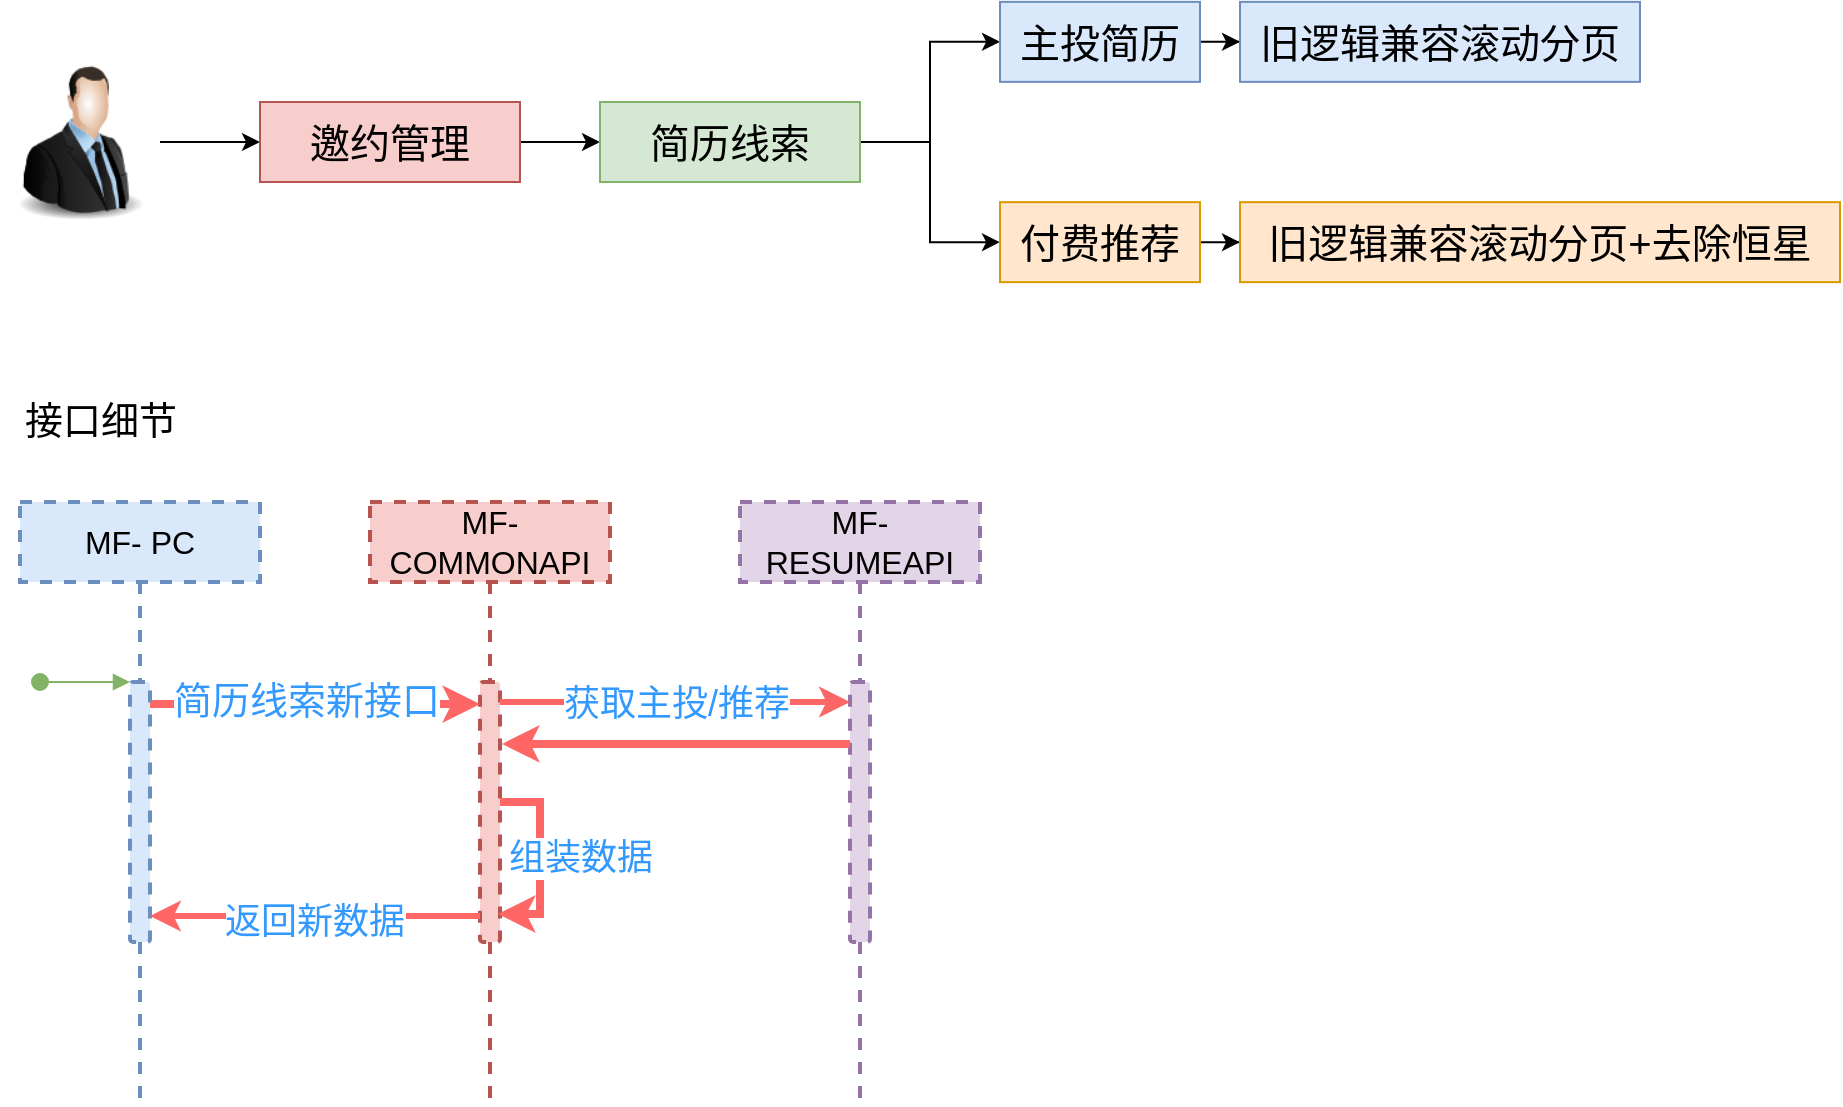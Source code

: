 <mxfile version="22.0.4" type="github">
  <diagram name="第 1 页" id="OrRKJHkGYLy3WlFda9Tv">
    <mxGraphModel dx="2234" dy="1190" grid="1" gridSize="10" guides="1" tooltips="1" connect="1" arrows="1" fold="1" page="0" pageScale="1" pageWidth="827" pageHeight="1169" math="0" shadow="0">
      <root>
        <mxCell id="0" />
        <mxCell id="1" parent="0" />
        <mxCell id="bLLDddUYPioC8cufe7mP-19" style="edgeStyle=orthogonalEdgeStyle;rounded=0;orthogonalLoop=1;jettySize=auto;html=1;entryX=0;entryY=0.5;entryDx=0;entryDy=0;fontSize=19;" edge="1" parent="1" source="bLLDddUYPioC8cufe7mP-20" target="bLLDddUYPioC8cufe7mP-22">
          <mxGeometry relative="1" as="geometry" />
        </mxCell>
        <mxCell id="bLLDddUYPioC8cufe7mP-20" value="" style="image;html=1;image=img/lib/clip_art/people/Suit_Man_128x128.png;fontSize=20;" vertex="1" parent="1">
          <mxGeometry x="-720" y="20" width="80" height="80" as="geometry" />
        </mxCell>
        <mxCell id="bLLDddUYPioC8cufe7mP-21" style="edgeStyle=orthogonalEdgeStyle;rounded=0;orthogonalLoop=1;jettySize=auto;html=1;entryX=0;entryY=0.5;entryDx=0;entryDy=0;fontSize=19;" edge="1" parent="1" source="bLLDddUYPioC8cufe7mP-22" target="bLLDddUYPioC8cufe7mP-26">
          <mxGeometry relative="1" as="geometry" />
        </mxCell>
        <mxCell id="bLLDddUYPioC8cufe7mP-22" value="邀约管理" style="rounded=0;whiteSpace=wrap;html=1;fontSize=20;fillColor=#f8cecc;strokeColor=#b85450;" vertex="1" parent="1">
          <mxGeometry x="-590" y="40" width="130" height="40" as="geometry" />
        </mxCell>
        <mxCell id="bLLDddUYPioC8cufe7mP-23" style="edgeStyle=orthogonalEdgeStyle;rounded=0;orthogonalLoop=1;jettySize=auto;html=1;entryX=0;entryY=0.5;entryDx=0;entryDy=0;fontSize=19;" edge="1" parent="1" source="bLLDddUYPioC8cufe7mP-26" target="bLLDddUYPioC8cufe7mP-28">
          <mxGeometry relative="1" as="geometry" />
        </mxCell>
        <mxCell id="bLLDddUYPioC8cufe7mP-25" style="edgeStyle=orthogonalEdgeStyle;rounded=0;orthogonalLoop=1;jettySize=auto;html=1;entryX=0;entryY=0.5;entryDx=0;entryDy=0;" edge="1" parent="1" source="bLLDddUYPioC8cufe7mP-26" target="bLLDddUYPioC8cufe7mP-32">
          <mxGeometry relative="1" as="geometry" />
        </mxCell>
        <mxCell id="bLLDddUYPioC8cufe7mP-26" value="简历线索" style="rounded=0;whiteSpace=wrap;html=1;fontSize=20;fillColor=#d5e8d4;strokeColor=#82b366;" vertex="1" parent="1">
          <mxGeometry x="-420" y="40" width="130" height="40" as="geometry" />
        </mxCell>
        <mxCell id="bLLDddUYPioC8cufe7mP-27" style="edgeStyle=orthogonalEdgeStyle;rounded=0;orthogonalLoop=1;jettySize=auto;html=1;entryX=0;entryY=0.5;entryDx=0;entryDy=0;" edge="1" parent="1" source="bLLDddUYPioC8cufe7mP-28" target="bLLDddUYPioC8cufe7mP-33">
          <mxGeometry relative="1" as="geometry" />
        </mxCell>
        <mxCell id="bLLDddUYPioC8cufe7mP-28" value="主投简历" style="rounded=0;whiteSpace=wrap;html=1;fontSize=20;fillColor=#dae8fc;strokeColor=#6c8ebf;" vertex="1" parent="1">
          <mxGeometry x="-220" y="-10.07" width="100" height="40" as="geometry" />
        </mxCell>
        <mxCell id="bLLDddUYPioC8cufe7mP-29" style="edgeStyle=orthogonalEdgeStyle;rounded=0;orthogonalLoop=1;jettySize=auto;html=1;entryX=0;entryY=0.5;entryDx=0;entryDy=0;" edge="1" parent="1" target="bLLDddUYPioC8cufe7mP-34">
          <mxGeometry relative="1" as="geometry">
            <mxPoint x="-100" y="60" as="sourcePoint" />
          </mxGeometry>
        </mxCell>
        <mxCell id="bLLDddUYPioC8cufe7mP-31" style="edgeStyle=orthogonalEdgeStyle;rounded=0;orthogonalLoop=1;jettySize=auto;html=1;" edge="1" parent="1" source="bLLDddUYPioC8cufe7mP-32" target="bLLDddUYPioC8cufe7mP-35">
          <mxGeometry relative="1" as="geometry" />
        </mxCell>
        <mxCell id="bLLDddUYPioC8cufe7mP-32" value="付费推荐" style="rounded=0;whiteSpace=wrap;html=1;fontSize=20;fillColor=#ffe6cc;strokeColor=#d79b00;" vertex="1" parent="1">
          <mxGeometry x="-220" y="90.08" width="100" height="40" as="geometry" />
        </mxCell>
        <mxCell id="bLLDddUYPioC8cufe7mP-33" value="旧逻辑兼容滚动分页" style="rounded=0;whiteSpace=wrap;html=1;fontSize=20;fillColor=#dae8fc;strokeColor=#6c8ebf;" vertex="1" parent="1">
          <mxGeometry x="-100" y="-10.07" width="200" height="40" as="geometry" />
        </mxCell>
        <mxCell id="bLLDddUYPioC8cufe7mP-35" value="旧逻辑兼容滚动分页+去除恒星" style="rounded=0;whiteSpace=wrap;html=1;fontSize=20;fillColor=#ffe6cc;strokeColor=#d79b00;" vertex="1" parent="1">
          <mxGeometry x="-100" y="90.08" width="300" height="40" as="geometry" />
        </mxCell>
        <mxCell id="bLLDddUYPioC8cufe7mP-36" value="MF- PC" style="shape=umlLifeline;perimeter=lifelinePerimeter;whiteSpace=wrap;html=1;container=0;collapsible=0;recursiveResize=0;outlineConnect=0;rounded=0;fontFamily=Helvetica;fontSize=16;strokeColor=#6c8ebf;fillColor=#DAE8FC;labelBackgroundColor=none;labelBorderColor=none;dashed=1;strokeWidth=2;" vertex="1" parent="1">
          <mxGeometry x="-710" y="240" width="120" height="300" as="geometry" />
        </mxCell>
        <mxCell id="bLLDddUYPioC8cufe7mP-37" value="MF-COMMONAPI" style="shape=umlLifeline;perimeter=lifelinePerimeter;whiteSpace=wrap;html=1;container=1;collapsible=0;recursiveResize=0;outlineConnect=0;rounded=0;fontFamily=Helvetica;fontSize=16;strokeColor=#b85450;fillColor=#f8cecc;labelBackgroundColor=none;labelBorderColor=none;dashed=1;strokeWidth=2;" vertex="1" parent="1">
          <mxGeometry x="-535" y="240" width="120" height="300" as="geometry" />
        </mxCell>
        <mxCell id="bLLDddUYPioC8cufe7mP-38" value="" style="html=1;points=[];perimeter=orthogonalPerimeter;rounded=1;fontFamily=Helvetica;fontSize=19;strokeColor=#b85450;fillColor=#f8cecc;labelBackgroundColor=none;labelBorderColor=none;dashed=1;strokeWidth=2;" vertex="1" parent="bLLDddUYPioC8cufe7mP-37">
          <mxGeometry x="55" y="90" width="10" height="130" as="geometry" />
        </mxCell>
        <mxCell id="bLLDddUYPioC8cufe7mP-58" style="edgeStyle=orthogonalEdgeStyle;rounded=0;orthogonalLoop=1;jettySize=auto;html=1;entryX=0.9;entryY=0.892;entryDx=0;entryDy=0;entryPerimeter=0;strokeColor=#FF6666;strokeWidth=4;" edge="1" parent="bLLDddUYPioC8cufe7mP-37" source="bLLDddUYPioC8cufe7mP-38" target="bLLDddUYPioC8cufe7mP-38">
          <mxGeometry relative="1" as="geometry">
            <Array as="points">
              <mxPoint x="85" y="150" />
              <mxPoint x="85" y="206" />
            </Array>
          </mxGeometry>
        </mxCell>
        <mxCell id="bLLDddUYPioC8cufe7mP-59" value="组装数据" style="edgeLabel;html=1;align=center;verticalAlign=middle;resizable=0;points=[];fontColor=#3399FF;fontSize=18;" vertex="1" connectable="0" parent="bLLDddUYPioC8cufe7mP-58">
          <mxGeometry x="-0.01" relative="1" as="geometry">
            <mxPoint x="20" as="offset" />
          </mxGeometry>
        </mxCell>
        <mxCell id="bLLDddUYPioC8cufe7mP-39" style="edgeStyle=orthogonalEdgeStyle;rounded=0;orthogonalLoop=1;jettySize=auto;html=1;entryX=0;entryY=0.085;entryDx=0;entryDy=0;entryPerimeter=0;fontSize=24;fillColor=#f8cecc;strokeColor=#FF6666;fontColor=#FFB366;strokeWidth=4;" edge="1" parent="1" source="bLLDddUYPioC8cufe7mP-43" target="bLLDddUYPioC8cufe7mP-38">
          <mxGeometry relative="1" as="geometry">
            <Array as="points">
              <mxPoint x="-600" y="341" />
              <mxPoint x="-600" y="341" />
            </Array>
          </mxGeometry>
        </mxCell>
        <mxCell id="bLLDddUYPioC8cufe7mP-40" value="简历线索新接口" style="edgeLabel;html=1;align=center;verticalAlign=middle;resizable=0;points=[];fontSize=19;fontColor=#3399FF;" vertex="1" connectable="0" parent="bLLDddUYPioC8cufe7mP-39">
          <mxGeometry x="-0.053" y="1" relative="1" as="geometry">
            <mxPoint as="offset" />
          </mxGeometry>
        </mxCell>
        <mxCell id="bLLDddUYPioC8cufe7mP-43" value="" style="html=1;points=[];perimeter=orthogonalPerimeter;rounded=1;fontFamily=Helvetica;fontSize=19;strokeColor=#6c8ebf;fillColor=#dae8fc;labelBackgroundColor=#D5E8D4;labelBorderColor=none;dashed=1;strokeWidth=2;" vertex="1" parent="1">
          <mxGeometry x="-655" y="330" width="10" height="130" as="geometry" />
        </mxCell>
        <mxCell id="bLLDddUYPioC8cufe7mP-44" value="" style="html=1;verticalAlign=bottom;startArrow=oval;endArrow=block;startSize=8;rounded=0;fontFamily=Helvetica;fontSize=19;fontColor=default;fillColor=#d5e8d4;strokeColor=#82b366;" edge="1" parent="1" target="bLLDddUYPioC8cufe7mP-43">
          <mxGeometry x="-0.111" y="10" relative="1" as="geometry">
            <mxPoint x="-700" y="330" as="sourcePoint" />
            <mxPoint as="offset" />
          </mxGeometry>
        </mxCell>
        <mxCell id="bLLDddUYPioC8cufe7mP-45" value="接口细节" style="text;html=1;align=center;verticalAlign=middle;resizable=0;points=[];autosize=1;strokeColor=none;fillColor=none;fontSize=19;" vertex="1" parent="1">
          <mxGeometry x="-720" y="180" width="100" height="40" as="geometry" />
        </mxCell>
        <mxCell id="bLLDddUYPioC8cufe7mP-47" value="MF-RESUMEAPI" style="shape=umlLifeline;perimeter=lifelinePerimeter;whiteSpace=wrap;html=1;container=1;collapsible=0;recursiveResize=0;outlineConnect=0;rounded=0;fontFamily=Helvetica;fontSize=16;strokeColor=#9673a6;fillColor=#e1d5e7;labelBackgroundColor=none;labelBorderColor=none;dashed=1;strokeWidth=2;" vertex="1" parent="1">
          <mxGeometry x="-350" y="240" width="120" height="300" as="geometry" />
        </mxCell>
        <mxCell id="bLLDddUYPioC8cufe7mP-48" value="" style="html=1;points=[];perimeter=orthogonalPerimeter;rounded=1;fontFamily=Helvetica;fontSize=19;strokeColor=#9673a6;fillColor=#e1d5e7;labelBackgroundColor=none;labelBorderColor=none;dashed=1;strokeWidth=2;" vertex="1" parent="bLLDddUYPioC8cufe7mP-47">
          <mxGeometry x="55" y="90" width="10" height="130" as="geometry" />
        </mxCell>
        <mxCell id="bLLDddUYPioC8cufe7mP-50" style="edgeStyle=orthogonalEdgeStyle;rounded=0;orthogonalLoop=1;jettySize=auto;html=1;entryX=0;entryY=0.077;entryDx=0;entryDy=0;entryPerimeter=0;strokeColor=#FF6666;strokeWidth=3;" edge="1" parent="1" source="bLLDddUYPioC8cufe7mP-38" target="bLLDddUYPioC8cufe7mP-48">
          <mxGeometry relative="1" as="geometry">
            <Array as="points">
              <mxPoint x="-420" y="340" />
              <mxPoint x="-420" y="340" />
            </Array>
          </mxGeometry>
        </mxCell>
        <mxCell id="bLLDddUYPioC8cufe7mP-51" value="获取主投/推荐" style="edgeLabel;html=1;align=center;verticalAlign=middle;resizable=0;points=[];fontColor=#3399FF;fontSize=18;fontStyle=0" vertex="1" connectable="0" parent="bLLDddUYPioC8cufe7mP-50">
          <mxGeometry x="0.006" y="-1" relative="1" as="geometry">
            <mxPoint as="offset" />
          </mxGeometry>
        </mxCell>
        <mxCell id="bLLDddUYPioC8cufe7mP-52" style="edgeStyle=orthogonalEdgeStyle;rounded=0;orthogonalLoop=1;jettySize=auto;html=1;entryX=1.1;entryY=0.238;entryDx=0;entryDy=0;entryPerimeter=0;strokeColor=#FF6666;strokeWidth=4;" edge="1" parent="1" source="bLLDddUYPioC8cufe7mP-48" target="bLLDddUYPioC8cufe7mP-38">
          <mxGeometry relative="1" as="geometry">
            <Array as="points">
              <mxPoint x="-330" y="361" />
              <mxPoint x="-330" y="361" />
            </Array>
          </mxGeometry>
        </mxCell>
        <mxCell id="bLLDddUYPioC8cufe7mP-61" style="edgeStyle=orthogonalEdgeStyle;rounded=0;orthogonalLoop=1;jettySize=auto;html=1;entryX=1;entryY=0.9;entryDx=0;entryDy=0;entryPerimeter=0;strokeColor=#FF6666;strokeWidth=3;" edge="1" parent="1" source="bLLDddUYPioC8cufe7mP-38" target="bLLDddUYPioC8cufe7mP-43">
          <mxGeometry relative="1" as="geometry">
            <Array as="points">
              <mxPoint x="-520" y="447" />
              <mxPoint x="-520" y="447" />
            </Array>
          </mxGeometry>
        </mxCell>
        <mxCell id="bLLDddUYPioC8cufe7mP-62" value="返回新数据" style="edgeLabel;html=1;align=center;verticalAlign=middle;resizable=0;points=[];fontColor=#3399FF;fontSize=18;" vertex="1" connectable="0" parent="bLLDddUYPioC8cufe7mP-61">
          <mxGeometry x="0.006" y="3" relative="1" as="geometry">
            <mxPoint as="offset" />
          </mxGeometry>
        </mxCell>
      </root>
    </mxGraphModel>
  </diagram>
</mxfile>
